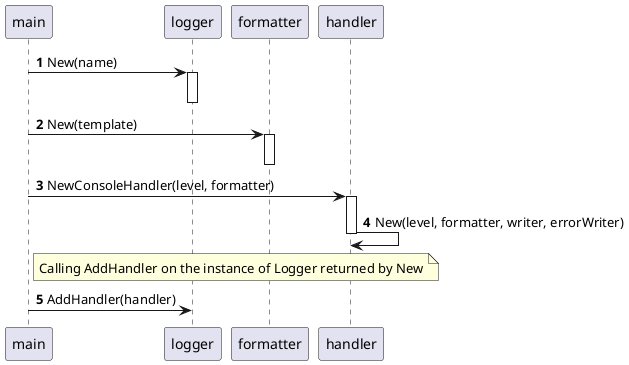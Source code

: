 @startuml
'https://plantuml.com/sequence-diagram

autonumber

participant main
participant logger
participant formatter
participant handler

main -> logger: New(name)
activate logger
deactivate logger

main -> formatter: New(template)
activate formatter
deactivate formatter

main -> handler: NewConsoleHandler(level, formatter)
activate handler
handler -> handler: New(level, formatter, writer, errorWriter)
deactivate handler

note right of main: Calling AddHandler on the instance of Logger returned by New
main -> logger: AddHandler(handler)
@enduml
